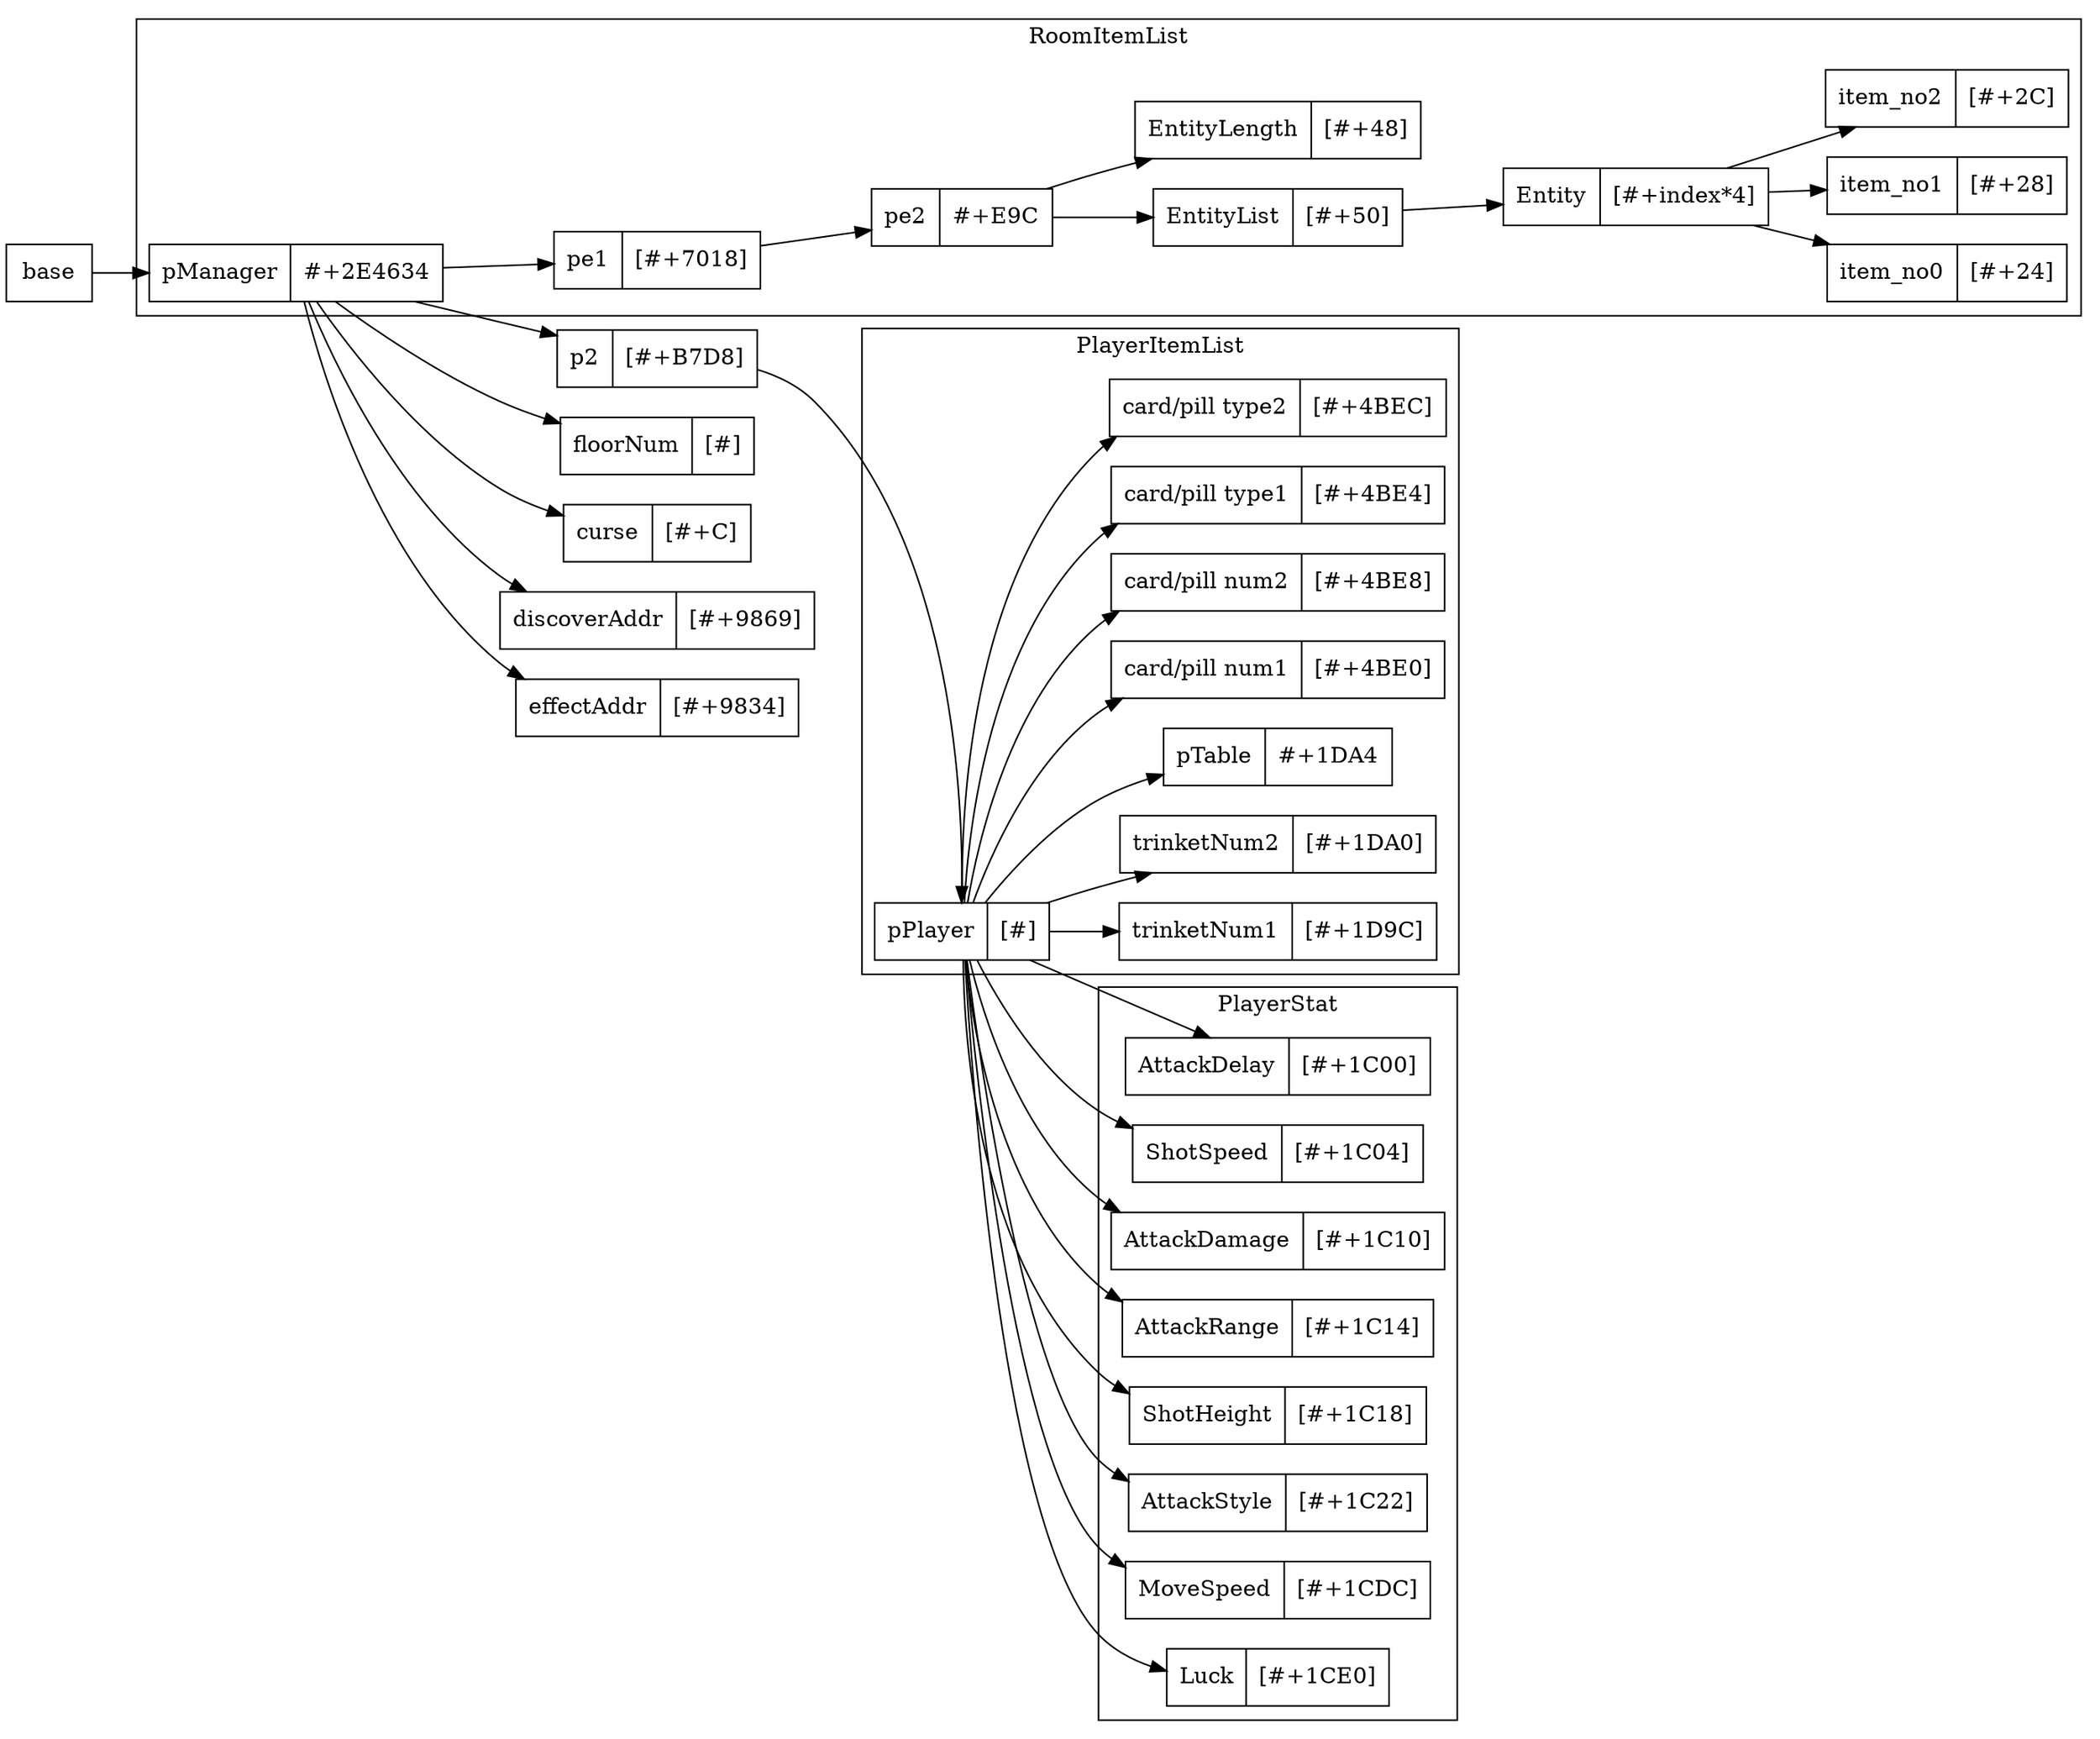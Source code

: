 digraph CheatTable {
    node[shape = record];
    rankdir = "LR";
    base -> pManager
    pManager [label = "{pManager|#+2E4634}"]
    pManager -> p2
    p2 [label = "{p2|[#+B7D8]}"]
    p2 -> pPlayer
    pPlayer [label = "{pPlayer|[#]}"]
    pManager -> floorNum
    floorNum [label = "{floorNum|[#]}"]
    pManager -> curse
    curse [label = "{curse|[#+C]}"]
    pManager -> discoverAddr
    discoverAddr [label = "{discoverAddr|[#+9869]}"]
    pManager -> effectAddr
    effectAddr [label = "{effectAddr|[#+9834]}"]

    subgraph clusterPlayItemList {
        label = "PlayerItemList"
        pPlayer -> trinketNum1
        pPlayer -> trinketNum2
        pPlayer -> pTable
        pPlayer -> cardPillNum1
        pPlayer -> cardPillNum2
        pPlayer -> cardPillType1
        pPlayer -> cardPillType2
        trinketNum1  [label = "{trinketNum1    |[#+1D9C]}"]
        trinketNum2  [label = "{trinketNum2    |[#+1DA0]}"]
        pTable       [label = "{pTable         |#+1DA4  }"]
        cardPillNum1 [label = "{card/pill num1 |[#+4BE0]}"]
        cardPillNum2 [label = "{card/pill num2 |[#+4BE8]}"]
        cardPillType1[label = "{card/pill type1|[#+4BE4]}"]
        cardPillType2[label = "{card/pill type2|[#+4BEC]}"]
    }

    subgraph clusterPlayerStat {
        label = "PlayerStat"
        pPlayer -> AttackDelay
        pPlayer -> ShotSpeed
        pPlayer -> AttackDamage
        pPlayer -> AttackRange
        pPlayer -> ShotHeight
        pPlayer -> AttackStyle
        pPlayer -> MoveSpeed
        pPlayer -> Luck
        AttackDelay [label = "{AttackDelay |[#+1C00]}"]
        ShotSpeed   [label = "{ShotSpeed   |[#+1C04]}"]
        AttackDamage[label = "{AttackDamage|[#+1C10]}"]
        AttackRange [label = "{AttackRange |[#+1C14]}"]
        ShotHeight  [label = "{ShotHeight  |[#+1C18]}"]
        AttackStyle [label = "{AttackStyle |[#+1C22]}"]
        MoveSpeed   [label = "{MoveSpeed   |[#+1CDC]}"]
        Luck        [label = "{Luck        |[#+1CE0]}"]
    }

    subgraph clusterRoomItemList {
        label = "RoomItemList"
        pManager -> pe1
        pe1 [label = "{pe1|[#+7018]}"]
        pe1 -> pe2
        pe2 [label = "{pe2|#+E9C}"]
        pe2 -> EntityList
        EntityList [label = "{EntityList|[#+50]}"]
        pe2 -> EntityLength
        EntityLength [label = "{EntityLength|[#+48]}"]
        EntityList -> Entity
        Entity [label = "{Entity|[#+index*4]}"]
        Entity -> item_no0
        Entity -> item_no1
        Entity -> item_no2
        item_no0 [label = "{item_no0|[#+24]}"]
        item_no1 [label = "{item_no1|[#+28]}"]
        item_no2 [label = "{item_no2|[#+2C]}"]
    }
}
